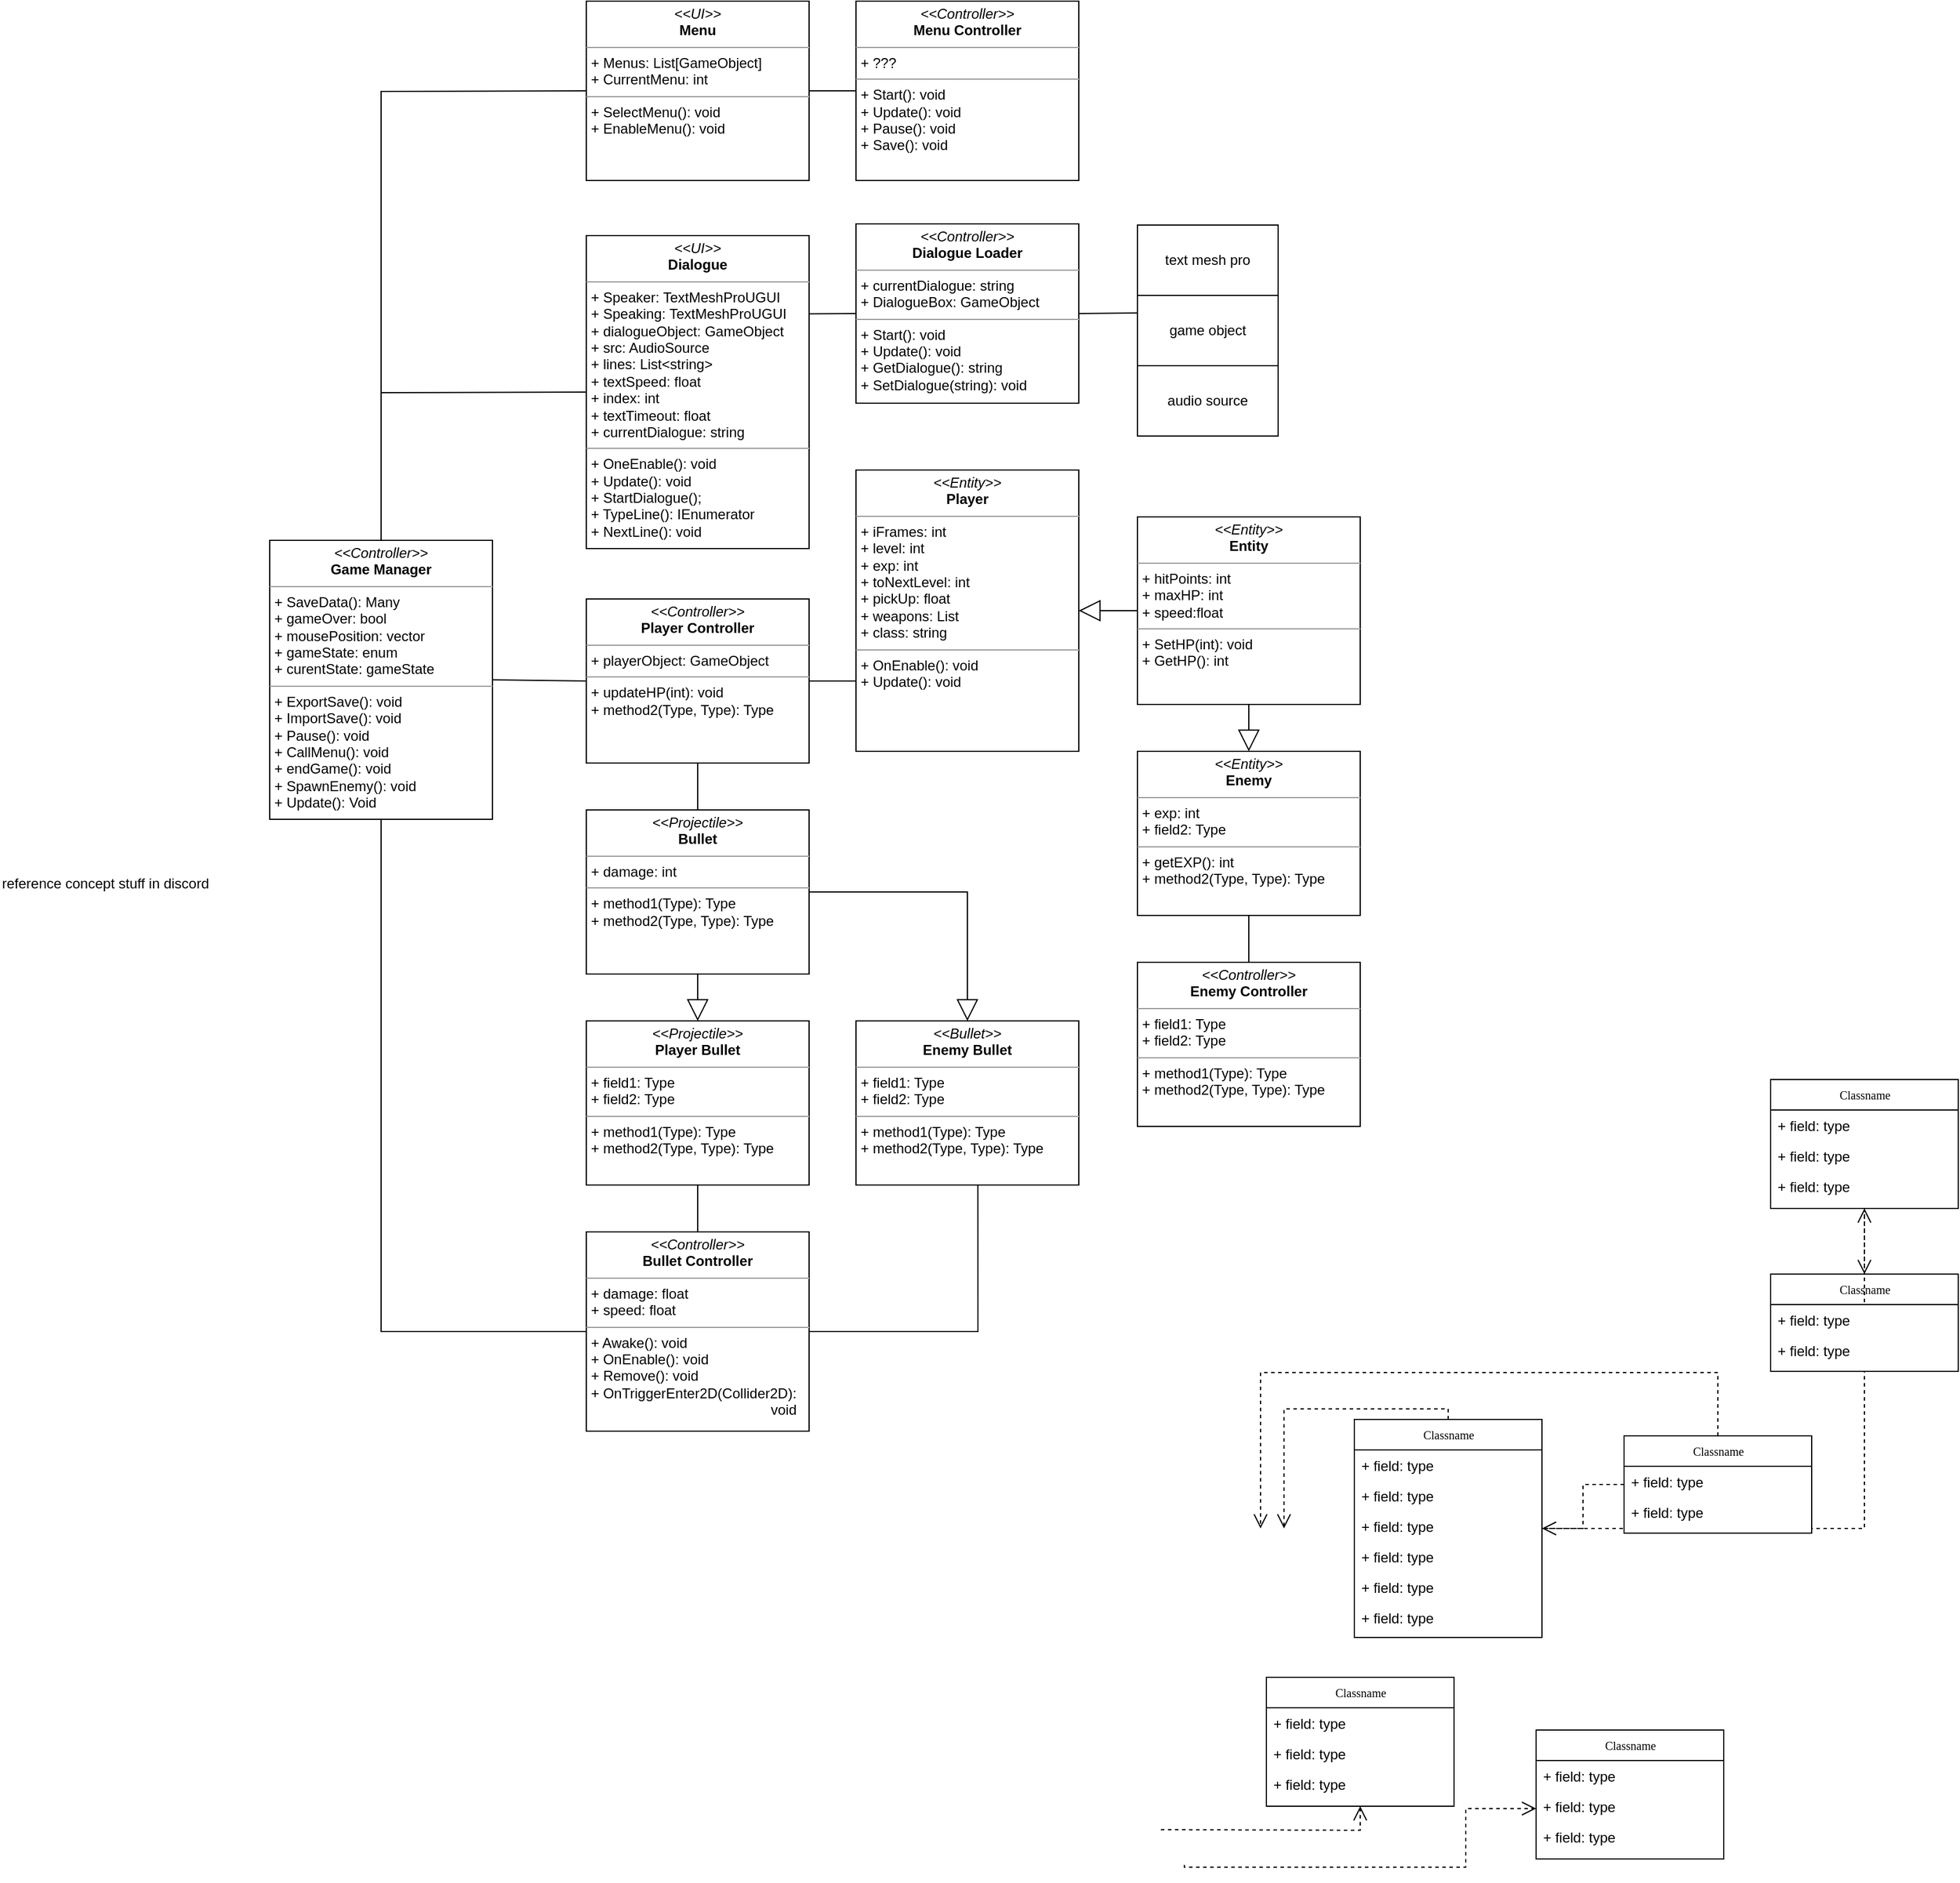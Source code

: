 <mxfile version="20.8.23" type="device"><diagram name="Page-1" id="c4acf3e9-155e-7222-9cf6-157b1a14988f"><mxGraphModel dx="1426" dy="478" grid="1" gridSize="10" guides="0" tooltips="1" connect="1" arrows="1" fold="1" page="1" pageScale="1" pageWidth="850" pageHeight="1100" background="none" math="0" shadow="0"><root><mxCell id="0"/><mxCell id="1" parent="0"/><mxCell id="5d2195bd80daf111-38" style="edgeStyle=orthogonalEdgeStyle;rounded=0;html=1;dashed=1;labelBackgroundColor=none;startFill=0;endArrow=open;endFill=0;endSize=10;fontFamily=Verdana;fontSize=10;" parent="1" source="17acba5748e5396b-2" edge="1"><mxGeometry relative="1" as="geometry"><Array as="points"><mxPoint x="445" y="1441"/></Array><mxPoint x="445" y="1543" as="targetPoint"/></mxGeometry></mxCell><mxCell id="5d2195bd80daf111-40" style="edgeStyle=orthogonalEdgeStyle;rounded=0;html=1;dashed=1;labelBackgroundColor=none;startFill=0;endArrow=open;endFill=0;endSize=10;fontFamily=Verdana;fontSize=10;" parent="1" source="17acba5748e5396b-2" target="5d2195bd80daf111-1" edge="1"><mxGeometry relative="1" as="geometry"><Array as="points"/></mxGeometry></mxCell><mxCell id="17acba5748e5396b-2" value="Classname" style="swimlane;html=1;fontStyle=0;childLayout=stackLayout;horizontal=1;startSize=26;fillColor=none;horizontalStack=0;resizeParent=1;resizeLast=0;collapsible=1;marginBottom=0;swimlaneFillColor=#ffffff;rounded=0;shadow=0;comic=0;labelBackgroundColor=none;strokeWidth=1;fontFamily=Verdana;fontSize=10;align=center;" parent="1" vertex="1"><mxGeometry x="505" y="1450" width="160" height="186" as="geometry"/></mxCell><mxCell id="17acba5748e5396b-3" value="+ field: type" style="text;html=1;strokeColor=none;fillColor=none;align=left;verticalAlign=top;spacingLeft=4;spacingRight=4;whiteSpace=wrap;overflow=hidden;rotatable=0;points=[[0,0.5],[1,0.5]];portConstraint=eastwest;" parent="17acba5748e5396b-2" vertex="1"><mxGeometry y="26" width="160" height="26" as="geometry"/></mxCell><mxCell id="17acba5748e5396b-4" value="+ field: type" style="text;html=1;strokeColor=none;fillColor=none;align=left;verticalAlign=top;spacingLeft=4;spacingRight=4;whiteSpace=wrap;overflow=hidden;rotatable=0;points=[[0,0.5],[1,0.5]];portConstraint=eastwest;" parent="17acba5748e5396b-2" vertex="1"><mxGeometry y="52" width="160" height="26" as="geometry"/></mxCell><mxCell id="17acba5748e5396b-6" value="+ field: type" style="text;html=1;strokeColor=none;fillColor=none;align=left;verticalAlign=top;spacingLeft=4;spacingRight=4;whiteSpace=wrap;overflow=hidden;rotatable=0;points=[[0,0.5],[1,0.5]];portConstraint=eastwest;" parent="17acba5748e5396b-2" vertex="1"><mxGeometry y="78" width="160" height="26" as="geometry"/></mxCell><mxCell id="17acba5748e5396b-9" value="+ field: type" style="text;html=1;strokeColor=none;fillColor=none;align=left;verticalAlign=top;spacingLeft=4;spacingRight=4;whiteSpace=wrap;overflow=hidden;rotatable=0;points=[[0,0.5],[1,0.5]];portConstraint=eastwest;" parent="17acba5748e5396b-2" vertex="1"><mxGeometry y="104" width="160" height="26" as="geometry"/></mxCell><mxCell id="17acba5748e5396b-10" value="+ field: type" style="text;html=1;strokeColor=none;fillColor=none;align=left;verticalAlign=top;spacingLeft=4;spacingRight=4;whiteSpace=wrap;overflow=hidden;rotatable=0;points=[[0,0.5],[1,0.5]];portConstraint=eastwest;" parent="17acba5748e5396b-2" vertex="1"><mxGeometry y="130" width="160" height="26" as="geometry"/></mxCell><mxCell id="17acba5748e5396b-8" value="+ field: type" style="text;html=1;strokeColor=none;fillColor=none;align=left;verticalAlign=top;spacingLeft=4;spacingRight=4;whiteSpace=wrap;overflow=hidden;rotatable=0;points=[[0,0.5],[1,0.5]];portConstraint=eastwest;" parent="17acba5748e5396b-2" vertex="1"><mxGeometry y="156" width="160" height="26" as="geometry"/></mxCell><mxCell id="17acba5748e5396b-20" value="Classname" style="swimlane;html=1;fontStyle=0;childLayout=stackLayout;horizontal=1;startSize=26;fillColor=none;horizontalStack=0;resizeParent=1;resizeLast=0;collapsible=1;marginBottom=0;swimlaneFillColor=#ffffff;rounded=0;shadow=0;comic=0;labelBackgroundColor=none;strokeWidth=1;fontFamily=Verdana;fontSize=10;align=center;" parent="1" vertex="1"><mxGeometry x="430" y="1670" width="160" height="110" as="geometry"/></mxCell><mxCell id="17acba5748e5396b-21" value="+ field: type" style="text;html=1;strokeColor=none;fillColor=none;align=left;verticalAlign=top;spacingLeft=4;spacingRight=4;whiteSpace=wrap;overflow=hidden;rotatable=0;points=[[0,0.5],[1,0.5]];portConstraint=eastwest;" parent="17acba5748e5396b-20" vertex="1"><mxGeometry y="26" width="160" height="26" as="geometry"/></mxCell><mxCell id="17acba5748e5396b-24" value="+ field: type" style="text;html=1;strokeColor=none;fillColor=none;align=left;verticalAlign=top;spacingLeft=4;spacingRight=4;whiteSpace=wrap;overflow=hidden;rotatable=0;points=[[0,0.5],[1,0.5]];portConstraint=eastwest;" parent="17acba5748e5396b-20" vertex="1"><mxGeometry y="52" width="160" height="26" as="geometry"/></mxCell><mxCell id="17acba5748e5396b-26" value="+ field: type" style="text;html=1;strokeColor=none;fillColor=none;align=left;verticalAlign=top;spacingLeft=4;spacingRight=4;whiteSpace=wrap;overflow=hidden;rotatable=0;points=[[0,0.5],[1,0.5]];portConstraint=eastwest;" parent="17acba5748e5396b-20" vertex="1"><mxGeometry y="78" width="160" height="26" as="geometry"/></mxCell><mxCell id="17acba5748e5396b-30" value="Classname" style="swimlane;html=1;fontStyle=0;childLayout=stackLayout;horizontal=1;startSize=26;fillColor=none;horizontalStack=0;resizeParent=1;resizeLast=0;collapsible=1;marginBottom=0;swimlaneFillColor=#ffffff;rounded=0;shadow=0;comic=0;labelBackgroundColor=none;strokeWidth=1;fontFamily=Verdana;fontSize=10;align=center;" parent="1" vertex="1"><mxGeometry x="660" y="1715" width="160" height="110" as="geometry"/></mxCell><mxCell id="17acba5748e5396b-31" value="+ field: type" style="text;html=1;strokeColor=none;fillColor=none;align=left;verticalAlign=top;spacingLeft=4;spacingRight=4;whiteSpace=wrap;overflow=hidden;rotatable=0;points=[[0,0.5],[1,0.5]];portConstraint=eastwest;" parent="17acba5748e5396b-30" vertex="1"><mxGeometry y="26" width="160" height="26" as="geometry"/></mxCell><mxCell id="17acba5748e5396b-32" value="+ field: type" style="text;html=1;strokeColor=none;fillColor=none;align=left;verticalAlign=top;spacingLeft=4;spacingRight=4;whiteSpace=wrap;overflow=hidden;rotatable=0;points=[[0,0.5],[1,0.5]];portConstraint=eastwest;" parent="17acba5748e5396b-30" vertex="1"><mxGeometry y="52" width="160" height="26" as="geometry"/></mxCell><mxCell id="17acba5748e5396b-33" value="+ field: type" style="text;html=1;strokeColor=none;fillColor=none;align=left;verticalAlign=top;spacingLeft=4;spacingRight=4;whiteSpace=wrap;overflow=hidden;rotatable=0;points=[[0,0.5],[1,0.5]];portConstraint=eastwest;" parent="17acba5748e5396b-30" vertex="1"><mxGeometry y="78" width="160" height="26" as="geometry"/></mxCell><mxCell id="17acba5748e5396b-44" value="Classname" style="swimlane;html=1;fontStyle=0;childLayout=stackLayout;horizontal=1;startSize=26;fillColor=none;horizontalStack=0;resizeParent=1;resizeLast=0;collapsible=1;marginBottom=0;swimlaneFillColor=#ffffff;rounded=0;shadow=0;comic=0;labelBackgroundColor=none;strokeWidth=1;fontFamily=Verdana;fontSize=10;align=center;" parent="1" vertex="1"><mxGeometry x="860" y="1326" width="160" height="83" as="geometry"/></mxCell><mxCell id="17acba5748e5396b-45" value="+ field: type" style="text;html=1;strokeColor=none;fillColor=none;align=left;verticalAlign=top;spacingLeft=4;spacingRight=4;whiteSpace=wrap;overflow=hidden;rotatable=0;points=[[0,0.5],[1,0.5]];portConstraint=eastwest;" parent="17acba5748e5396b-44" vertex="1"><mxGeometry y="26" width="160" height="26" as="geometry"/></mxCell><mxCell id="17acba5748e5396b-47" value="+ field: type" style="text;html=1;strokeColor=none;fillColor=none;align=left;verticalAlign=top;spacingLeft=4;spacingRight=4;whiteSpace=wrap;overflow=hidden;rotatable=0;points=[[0,0.5],[1,0.5]];portConstraint=eastwest;" parent="17acba5748e5396b-44" vertex="1"><mxGeometry y="52" width="160" height="26" as="geometry"/></mxCell><mxCell id="5d2195bd80daf111-39" style="edgeStyle=orthogonalEdgeStyle;rounded=0;html=1;dashed=1;labelBackgroundColor=none;startFill=0;endArrow=open;endFill=0;endSize=10;fontFamily=Verdana;fontSize=10;" parent="1" source="5d2195bd80daf111-1" target="17acba5748e5396b-44" edge="1"><mxGeometry relative="1" as="geometry"/></mxCell><mxCell id="5d2195bd80daf111-1" value="Classname" style="swimlane;html=1;fontStyle=0;childLayout=stackLayout;horizontal=1;startSize=26;fillColor=none;horizontalStack=0;resizeParent=1;resizeLast=0;collapsible=1;marginBottom=0;swimlaneFillColor=#ffffff;rounded=0;shadow=0;comic=0;labelBackgroundColor=none;strokeWidth=1;fontFamily=Verdana;fontSize=10;align=center;" parent="1" vertex="1"><mxGeometry x="860" y="1160" width="160" height="110" as="geometry"/></mxCell><mxCell id="5d2195bd80daf111-2" value="+ field: type" style="text;html=1;strokeColor=none;fillColor=none;align=left;verticalAlign=top;spacingLeft=4;spacingRight=4;whiteSpace=wrap;overflow=hidden;rotatable=0;points=[[0,0.5],[1,0.5]];portConstraint=eastwest;" parent="5d2195bd80daf111-1" vertex="1"><mxGeometry y="26" width="160" height="26" as="geometry"/></mxCell><mxCell id="5d2195bd80daf111-3" value="+ field: type" style="text;html=1;strokeColor=none;fillColor=none;align=left;verticalAlign=top;spacingLeft=4;spacingRight=4;whiteSpace=wrap;overflow=hidden;rotatable=0;points=[[0,0.5],[1,0.5]];portConstraint=eastwest;" parent="5d2195bd80daf111-1" vertex="1"><mxGeometry y="52" width="160" height="26" as="geometry"/></mxCell><mxCell id="5d2195bd80daf111-4" value="+ field: type" style="text;html=1;strokeColor=none;fillColor=none;align=left;verticalAlign=top;spacingLeft=4;spacingRight=4;whiteSpace=wrap;overflow=hidden;rotatable=0;points=[[0,0.5],[1,0.5]];portConstraint=eastwest;" parent="5d2195bd80daf111-1" vertex="1"><mxGeometry y="78" width="160" height="26" as="geometry"/></mxCell><mxCell id="5d2195bd80daf111-41" style="edgeStyle=orthogonalEdgeStyle;rounded=0;html=1;dashed=1;labelBackgroundColor=none;startFill=0;endArrow=open;endFill=0;endSize=10;fontFamily=Verdana;fontSize=10;" parent="1" source="5d2195bd80daf111-5" target="17acba5748e5396b-2" edge="1"><mxGeometry relative="1" as="geometry"><Array as="points"/></mxGeometry></mxCell><mxCell id="5d2195bd80daf111-5" value="Classname" style="swimlane;html=1;fontStyle=0;childLayout=stackLayout;horizontal=1;startSize=26;fillColor=none;horizontalStack=0;resizeParent=1;resizeLast=0;collapsible=1;marginBottom=0;swimlaneFillColor=#ffffff;rounded=0;shadow=0;comic=0;labelBackgroundColor=none;strokeWidth=1;fontFamily=Verdana;fontSize=10;align=center;" parent="1" vertex="1"><mxGeometry x="735" y="1464" width="160" height="83" as="geometry"/></mxCell><mxCell id="5d2195bd80daf111-6" value="+ field: type" style="text;html=1;strokeColor=none;fillColor=none;align=left;verticalAlign=top;spacingLeft=4;spacingRight=4;whiteSpace=wrap;overflow=hidden;rotatable=0;points=[[0,0.5],[1,0.5]];portConstraint=eastwest;" parent="5d2195bd80daf111-5" vertex="1"><mxGeometry y="26" width="160" height="26" as="geometry"/></mxCell><mxCell id="5d2195bd80daf111-7" value="+ field: type" style="text;html=1;strokeColor=none;fillColor=none;align=left;verticalAlign=top;spacingLeft=4;spacingRight=4;whiteSpace=wrap;overflow=hidden;rotatable=0;points=[[0,0.5],[1,0.5]];portConstraint=eastwest;" parent="5d2195bd80daf111-5" vertex="1"><mxGeometry y="52" width="160" height="26" as="geometry"/></mxCell><mxCell id="5d2195bd80daf111-15" value="&lt;p style=&quot;margin:0px;margin-top:4px;text-align:center;&quot;&gt;&lt;i&gt;&amp;lt;&amp;lt;Entity&amp;gt;&amp;gt;&lt;/i&gt;&lt;br&gt;&lt;b&gt;Player&lt;/b&gt;&lt;/p&gt;&lt;hr size=&quot;1&quot;&gt;&lt;p style=&quot;margin:0px;margin-left:4px;&quot;&gt;&lt;span style=&quot;background-color: initial;&quot;&gt;+ iFrames: int&lt;/span&gt;&lt;br&gt;&lt;/p&gt;&lt;p style=&quot;margin:0px;margin-left:4px;&quot;&gt;&lt;span style=&quot;background-color: initial;&quot;&gt;+ level: int&lt;/span&gt;&lt;/p&gt;&lt;p style=&quot;margin:0px;margin-left:4px;&quot;&gt;+ exp: int&lt;/p&gt;&lt;p style=&quot;margin:0px;margin-left:4px;&quot;&gt;+ toNextLevel: int&lt;/p&gt;&lt;p style=&quot;margin:0px;margin-left:4px;&quot;&gt;+ pickUp: float&lt;/p&gt;&lt;p style=&quot;margin:0px;margin-left:4px;&quot;&gt;+ weapons: List&lt;/p&gt;&lt;p style=&quot;margin:0px;margin-left:4px;&quot;&gt;+ class: string&lt;/p&gt;&lt;hr size=&quot;1&quot;&gt;&lt;p style=&quot;margin:0px;margin-left:4px;&quot;&gt;+ OnEnable(): void&lt;br&gt;+ Update(): void&lt;/p&gt;" style="verticalAlign=top;align=left;overflow=fill;fontSize=12;fontFamily=Helvetica;html=1;rounded=0;shadow=0;comic=0;labelBackgroundColor=none;strokeWidth=1" parent="1" vertex="1"><mxGeometry x="80" y="640" width="190" height="240" as="geometry"/></mxCell><mxCell id="5d2195bd80daf111-21" style="edgeStyle=orthogonalEdgeStyle;rounded=0;html=1;labelBackgroundColor=none;startFill=0;endArrow=open;endFill=0;endSize=10;fontFamily=Verdana;fontSize=10;dashed=1;" parent="1" target="17acba5748e5396b-20" edge="1"><mxGeometry relative="1" as="geometry"><mxPoint x="340" y="1800" as="sourcePoint"/></mxGeometry></mxCell><mxCell id="5d2195bd80daf111-22" style="edgeStyle=orthogonalEdgeStyle;rounded=0;html=1;dashed=1;labelBackgroundColor=none;startFill=0;endArrow=open;endFill=0;endSize=10;fontFamily=Verdana;fontSize=10;" parent="1" target="17acba5748e5396b-30" edge="1"><mxGeometry relative="1" as="geometry"><Array as="points"><mxPoint x="600" y="1832"/><mxPoint x="600" y="1782"/></Array><mxPoint x="360" y="1830" as="sourcePoint"/></mxGeometry></mxCell><mxCell id="5d2195bd80daf111-19" value="&lt;p style=&quot;margin:0px;margin-top:4px;text-align:center;&quot;&gt;&lt;i&gt;&amp;lt;&amp;lt;Entity&amp;gt;&amp;gt;&lt;/i&gt;&lt;br&gt;&lt;b&gt;Entity&lt;/b&gt;&lt;/p&gt;&lt;hr size=&quot;1&quot;&gt;&lt;p style=&quot;margin:0px;margin-left:4px;&quot;&gt;+ hitPoints: int&lt;br&gt;&lt;/p&gt;&lt;p style=&quot;margin:0px;margin-left:4px;&quot;&gt;+ maxHP: int&lt;/p&gt;&lt;p style=&quot;margin:0px;margin-left:4px;&quot;&gt;+ speed:float&lt;br&gt;&lt;/p&gt;&lt;hr size=&quot;1&quot;&gt;&lt;p style=&quot;margin:0px;margin-left:4px;&quot;&gt;+ SetHP(int): void&lt;br&gt;+ GetHP(): int&lt;/p&gt;" style="verticalAlign=top;align=left;overflow=fill;fontSize=12;fontFamily=Helvetica;html=1;rounded=0;shadow=0;comic=0;labelBackgroundColor=none;strokeWidth=1;" parent="1" vertex="1"><mxGeometry x="320" y="680" width="190" height="160" as="geometry"/></mxCell><mxCell id="5d2195bd80daf111-20" value="&lt;p style=&quot;margin:0px;margin-top:4px;text-align:center;&quot;&gt;&lt;i&gt;&amp;lt;&amp;lt;Entity&amp;gt;&amp;gt;&lt;/i&gt;&lt;br&gt;&lt;b&gt;Enemy&lt;/b&gt;&lt;/p&gt;&lt;hr size=&quot;1&quot;&gt;&lt;p style=&quot;margin:0px;margin-left:4px;&quot;&gt;+ exp: int&lt;br&gt;+ field2: Type&lt;/p&gt;&lt;hr size=&quot;1&quot;&gt;&lt;p style=&quot;margin:0px;margin-left:4px;&quot;&gt;+ getEXP(): int&lt;br&gt;+ method2(Type, Type): Type&lt;/p&gt;" style="verticalAlign=top;align=left;overflow=fill;fontSize=12;fontFamily=Helvetica;html=1;rounded=0;shadow=0;comic=0;labelBackgroundColor=none;strokeWidth=1" parent="1" vertex="1"><mxGeometry x="320" y="880" width="190" height="140" as="geometry"/></mxCell><mxCell id="5d2195bd80daf111-37" style="edgeStyle=orthogonalEdgeStyle;rounded=0;html=1;dashed=1;labelBackgroundColor=none;startFill=0;endArrow=open;endFill=0;endSize=10;fontFamily=Verdana;fontSize=10;" parent="1" source="5d2195bd80daf111-5" edge="1"><mxGeometry relative="1" as="geometry"><Array as="points"><mxPoint x="815" y="1410"/><mxPoint x="425" y="1410"/></Array><mxPoint x="425" y="1543" as="targetPoint"/></mxGeometry></mxCell><mxCell id="zS1Tf4GUpg0hM-OGdmyX-1" value="" style="endArrow=block;endSize=16;endFill=0;html=1;rounded=0;exitX=0;exitY=0.5;exitDx=0;exitDy=0;entryX=1;entryY=0.5;entryDx=0;entryDy=0;" parent="1" source="5d2195bd80daf111-19" target="5d2195bd80daf111-15" edge="1"><mxGeometry width="160" relative="1" as="geometry"><mxPoint x="370" y="227" as="sourcePoint"/><mxPoint x="530" y="227" as="targetPoint"/></mxGeometry></mxCell><mxCell id="zS1Tf4GUpg0hM-OGdmyX-2" value="&lt;p style=&quot;margin:0px;margin-top:4px;text-align:center;&quot;&gt;&lt;i&gt;&amp;lt;&amp;lt;Controller&amp;gt;&amp;gt;&lt;/i&gt;&lt;br&gt;&lt;b&gt;Enemy Controller&lt;/b&gt;&lt;/p&gt;&lt;hr size=&quot;1&quot;&gt;&lt;p style=&quot;margin:0px;margin-left:4px;&quot;&gt;+ field1: Type&lt;br&gt;+ field2: Type&lt;/p&gt;&lt;hr size=&quot;1&quot;&gt;&lt;p style=&quot;margin:0px;margin-left:4px;&quot;&gt;+ method1(Type): Type&lt;br&gt;+ method2(Type, Type): Type&lt;/p&gt;" style="verticalAlign=top;align=left;overflow=fill;fontSize=12;fontFamily=Helvetica;html=1;rounded=0;shadow=0;comic=0;labelBackgroundColor=none;strokeWidth=1" parent="1" vertex="1"><mxGeometry x="320" y="1060" width="190" height="140" as="geometry"/></mxCell><mxCell id="zS1Tf4GUpg0hM-OGdmyX-3" value="" style="endArrow=block;endSize=16;endFill=0;html=1;rounded=0;exitX=0.5;exitY=1;exitDx=0;exitDy=0;" parent="1" source="5d2195bd80daf111-19" target="5d2195bd80daf111-20" edge="1"><mxGeometry width="160" relative="1" as="geometry"><mxPoint x="50" y="340" as="sourcePoint"/><mxPoint x="260" y="450" as="targetPoint"/><Array as="points"/></mxGeometry></mxCell><mxCell id="zS1Tf4GUpg0hM-OGdmyX-4" value="&lt;p style=&quot;margin:0px;margin-top:4px;text-align:center;&quot;&gt;&lt;i&gt;&amp;lt;&amp;lt;Controller&amp;gt;&amp;gt;&lt;/i&gt;&lt;br&gt;&lt;b&gt;Player Controller&lt;/b&gt;&lt;/p&gt;&lt;hr size=&quot;1&quot;&gt;&lt;p style=&quot;margin:0px;margin-left:4px;&quot;&gt;+ playerObject: GameObject&lt;br&gt;&lt;/p&gt;&lt;hr size=&quot;1&quot;&gt;&lt;p style=&quot;margin:0px;margin-left:4px;&quot;&gt;+ updateHP(int): void&lt;br&gt;+ method2(Type, Type): Type&lt;/p&gt;" style="verticalAlign=top;align=left;overflow=fill;fontSize=12;fontFamily=Helvetica;html=1;rounded=0;shadow=0;comic=0;labelBackgroundColor=none;strokeWidth=1" parent="1" vertex="1"><mxGeometry x="-150" y="750" width="190" height="140" as="geometry"/></mxCell><mxCell id="zS1Tf4GUpg0hM-OGdmyX-5" value="" style="endArrow=none;html=1;rounded=0;entryX=0;entryY=0.75;entryDx=0;entryDy=0;exitX=1;exitY=0.5;exitDx=0;exitDy=0;" parent="1" source="zS1Tf4GUpg0hM-OGdmyX-4" target="5d2195bd80daf111-15" edge="1"><mxGeometry width="50" height="50" relative="1" as="geometry"><mxPoint x="550" y="430" as="sourcePoint"/><mxPoint x="430" y="520" as="targetPoint"/></mxGeometry></mxCell><mxCell id="zS1Tf4GUpg0hM-OGdmyX-7" value="" style="endArrow=none;html=1;rounded=0;entryX=0.5;entryY=1;entryDx=0;entryDy=0;exitX=0.5;exitY=0;exitDx=0;exitDy=0;" parent="1" source="zS1Tf4GUpg0hM-OGdmyX-2" target="5d2195bd80daf111-20" edge="1"><mxGeometry width="50" height="50" relative="1" as="geometry"><mxPoint x="380" y="670" as="sourcePoint"/><mxPoint x="430" y="620" as="targetPoint"/></mxGeometry></mxCell><mxCell id="zS1Tf4GUpg0hM-OGdmyX-8" value="&lt;p style=&quot;margin:0px;margin-top:4px;text-align:center;&quot;&gt;&lt;i&gt;&amp;lt;&amp;lt;Projectile&amp;gt;&amp;gt;&lt;/i&gt;&lt;br&gt;&lt;b&gt;Bullet&lt;/b&gt;&lt;/p&gt;&lt;hr size=&quot;1&quot;&gt;&lt;p style=&quot;margin:0px;margin-left:4px;&quot;&gt;+ damage: int&lt;br&gt;&lt;/p&gt;&lt;hr size=&quot;1&quot;&gt;&lt;p style=&quot;margin:0px;margin-left:4px;&quot;&gt;+ method1(Type): Type&lt;br&gt;+ method2(Type, Type): Type&lt;/p&gt;" style="verticalAlign=top;align=left;overflow=fill;fontSize=12;fontFamily=Helvetica;html=1;rounded=0;shadow=0;comic=0;labelBackgroundColor=none;strokeWidth=1" parent="1" vertex="1"><mxGeometry x="-150" y="930" width="190" height="140" as="geometry"/></mxCell><mxCell id="zS1Tf4GUpg0hM-OGdmyX-9" value="&lt;p style=&quot;margin:0px;margin-top:4px;text-align:center;&quot;&gt;&lt;i&gt;&amp;lt;&amp;lt;Projectile&amp;gt;&amp;gt;&lt;/i&gt;&lt;br&gt;&lt;b&gt;Player Bullet&lt;/b&gt;&lt;/p&gt;&lt;hr size=&quot;1&quot;&gt;&lt;p style=&quot;margin:0px;margin-left:4px;&quot;&gt;+ field1: Type&lt;br&gt;+ field2: Type&lt;/p&gt;&lt;hr size=&quot;1&quot;&gt;&lt;p style=&quot;margin:0px;margin-left:4px;&quot;&gt;+ method1(Type): Type&lt;br&gt;+ method2(Type, Type): Type&lt;/p&gt;" style="verticalAlign=top;align=left;overflow=fill;fontSize=12;fontFamily=Helvetica;html=1;rounded=0;shadow=0;comic=0;labelBackgroundColor=none;strokeWidth=1" parent="1" vertex="1"><mxGeometry x="-150" y="1110" width="190" height="140" as="geometry"/></mxCell><mxCell id="zS1Tf4GUpg0hM-OGdmyX-10" value="" style="endArrow=block;endSize=16;endFill=0;html=1;rounded=0;exitX=0.5;exitY=1;exitDx=0;exitDy=0;entryX=0.5;entryY=0;entryDx=0;entryDy=0;" parent="1" source="zS1Tf4GUpg0hM-OGdmyX-8" target="zS1Tf4GUpg0hM-OGdmyX-9" edge="1"><mxGeometry width="160" relative="1" as="geometry"><mxPoint x="750" y="480" as="sourcePoint"/><mxPoint x="820" y="480" as="targetPoint"/></mxGeometry></mxCell><mxCell id="zS1Tf4GUpg0hM-OGdmyX-12" value="&lt;p style=&quot;margin:0px;margin-top:4px;text-align:center;&quot;&gt;&lt;i&gt;&amp;lt;&amp;lt;Bullet&amp;gt;&amp;gt;&lt;/i&gt;&lt;br&gt;&lt;b&gt;Enemy Bullet&lt;/b&gt;&lt;/p&gt;&lt;hr size=&quot;1&quot;&gt;&lt;p style=&quot;margin:0px;margin-left:4px;&quot;&gt;+ field1: Type&lt;br&gt;+ field2: Type&lt;/p&gt;&lt;hr size=&quot;1&quot;&gt;&lt;p style=&quot;margin:0px;margin-left:4px;&quot;&gt;+ method1(Type): Type&lt;br&gt;+ method2(Type, Type): Type&lt;/p&gt;" style="verticalAlign=top;align=left;overflow=fill;fontSize=12;fontFamily=Helvetica;html=1;rounded=0;shadow=0;comic=0;labelBackgroundColor=none;strokeWidth=1" parent="1" vertex="1"><mxGeometry x="80" y="1110" width="190" height="140" as="geometry"/></mxCell><mxCell id="zS1Tf4GUpg0hM-OGdmyX-13" value="" style="endArrow=block;endSize=16;endFill=0;html=1;rounded=0;exitX=1;exitY=0.5;exitDx=0;exitDy=0;entryX=0.5;entryY=0;entryDx=0;entryDy=0;" parent="1" source="zS1Tf4GUpg0hM-OGdmyX-8" target="zS1Tf4GUpg0hM-OGdmyX-12" edge="1"><mxGeometry width="160" relative="1" as="geometry"><mxPoint x="780" y="350" as="sourcePoint"/><mxPoint x="170" y="1070" as="targetPoint"/><Array as="points"><mxPoint x="175" y="1000"/></Array></mxGeometry></mxCell><mxCell id="zS1Tf4GUpg0hM-OGdmyX-14" value="&lt;p style=&quot;margin:0px;margin-top:4px;text-align:center;&quot;&gt;&lt;i&gt;&amp;lt;&amp;lt;Controller&amp;gt;&amp;gt;&lt;/i&gt;&lt;br&gt;&lt;b&gt;Bullet Controller&lt;/b&gt;&lt;/p&gt;&lt;hr size=&quot;1&quot;&gt;&lt;p style=&quot;margin:0px;margin-left:4px;&quot;&gt;+ damage: float&lt;/p&gt;&lt;p style=&quot;margin:0px;margin-left:4px;&quot;&gt;+ speed: float&lt;/p&gt;&lt;hr size=&quot;1&quot;&gt;&lt;p style=&quot;margin:0px;margin-left:4px;&quot;&gt;+ Awake(): void&lt;/p&gt;&lt;p style=&quot;margin:0px;margin-left:4px;&quot;&gt;+ OnEnable(): void&lt;/p&gt;&lt;p style=&quot;margin:0px;margin-left:4px;&quot;&gt;+ Remove(): void&lt;/p&gt;&lt;p style=&quot;margin:0px;margin-left:4px;&quot;&gt;+ OnTriggerEnter2D(Collider2D):&lt;/p&gt;&lt;p style=&quot;margin:0px;margin-left:4px;&quot;&gt;&amp;nbsp; &amp;nbsp; &amp;nbsp; &amp;nbsp; &amp;nbsp; &amp;nbsp; &amp;nbsp; &amp;nbsp; &amp;nbsp; &amp;nbsp; &amp;nbsp; &amp;nbsp; &amp;nbsp; &amp;nbsp; &amp;nbsp; &amp;nbsp; &amp;nbsp; &amp;nbsp; &amp;nbsp; &amp;nbsp; &amp;nbsp; &amp;nbsp; &amp;nbsp; void&lt;/p&gt;" style="verticalAlign=top;align=left;overflow=fill;fontSize=12;fontFamily=Helvetica;html=1;rounded=0;shadow=0;comic=0;labelBackgroundColor=none;strokeWidth=1" parent="1" vertex="1"><mxGeometry x="-150" y="1290" width="190" height="170" as="geometry"/></mxCell><mxCell id="zS1Tf4GUpg0hM-OGdmyX-17" value="" style="endArrow=none;html=1;rounded=0;entryX=0.5;entryY=1;entryDx=0;entryDy=0;exitX=0.5;exitY=0;exitDx=0;exitDy=0;" parent="1" source="zS1Tf4GUpg0hM-OGdmyX-14" target="zS1Tf4GUpg0hM-OGdmyX-9" edge="1"><mxGeometry width="50" height="50" relative="1" as="geometry"><mxPoint x="425" y="460" as="sourcePoint"/><mxPoint x="425" y="420" as="targetPoint"/></mxGeometry></mxCell><mxCell id="zS1Tf4GUpg0hM-OGdmyX-20" value="" style="endArrow=none;html=1;rounded=0;entryX=0.5;entryY=0;entryDx=0;entryDy=0;exitX=0.5;exitY=1;exitDx=0;exitDy=0;" parent="1" source="zS1Tf4GUpg0hM-OGdmyX-4" target="zS1Tf4GUpg0hM-OGdmyX-8" edge="1"><mxGeometry width="50" height="50" relative="1" as="geometry"><mxPoint x="445" y="480" as="sourcePoint"/><mxPoint x="445" y="440" as="targetPoint"/></mxGeometry></mxCell><mxCell id="zS1Tf4GUpg0hM-OGdmyX-22" value="&lt;p style=&quot;margin:0px;margin-top:4px;text-align:center;&quot;&gt;&lt;i&gt;&amp;lt;&amp;lt;Controller&amp;gt;&amp;gt;&lt;/i&gt;&lt;br&gt;&lt;b&gt;Dialogue Loader&lt;/b&gt;&lt;/p&gt;&lt;hr size=&quot;1&quot;&gt;&lt;p style=&quot;margin:0px;margin-left:4px;&quot;&gt;+ currentDialogue: string&lt;br&gt;+ DialogueBox: GameObject&lt;/p&gt;&lt;hr size=&quot;1&quot;&gt;&lt;p style=&quot;margin:0px;margin-left:4px;&quot;&gt;+ Start(): void&lt;br&gt;+ Update(): void&lt;/p&gt;&lt;p style=&quot;margin:0px;margin-left:4px;&quot;&gt;+ GetDialogue(): string&lt;/p&gt;&lt;p style=&quot;margin:0px;margin-left:4px;&quot;&gt;+ SetDialogue(string): void&lt;/p&gt;" style="verticalAlign=top;align=left;overflow=fill;fontSize=12;fontFamily=Helvetica;html=1;rounded=0;shadow=0;comic=0;labelBackgroundColor=none;strokeWidth=1" parent="1" vertex="1"><mxGeometry x="80" y="430" width="190" height="153" as="geometry"/></mxCell><mxCell id="zS1Tf4GUpg0hM-OGdmyX-23" value="&lt;p style=&quot;margin:0px;margin-top:4px;text-align:center;&quot;&gt;&lt;i&gt;&amp;lt;&amp;lt;UI&amp;gt;&amp;gt;&lt;/i&gt;&lt;br&gt;&lt;b&gt;Dialogue&lt;/b&gt;&lt;/p&gt;&lt;hr size=&quot;1&quot;&gt;&lt;p style=&quot;margin:0px;margin-left:4px;&quot;&gt;+ Speaker: TextMeshProUGUI&lt;br&gt;+ Speaking: TextMeshProUGUI&lt;/p&gt;&lt;p style=&quot;margin:0px;margin-left:4px;&quot;&gt;+ dialogueObject: GameObject&lt;/p&gt;&lt;p style=&quot;margin:0px;margin-left:4px;&quot;&gt;+ src: AudioSource&lt;/p&gt;&lt;p style=&quot;margin:0px;margin-left:4px;&quot;&gt;+ lines: List&amp;lt;string&amp;gt;&lt;/p&gt;&lt;p style=&quot;margin:0px;margin-left:4px;&quot;&gt;+ textSpeed: float&lt;/p&gt;&lt;p style=&quot;margin:0px;margin-left:4px;&quot;&gt;+ index: int&lt;/p&gt;&lt;p style=&quot;margin:0px;margin-left:4px;&quot;&gt;+ textTimeout: float&lt;/p&gt;&lt;p style=&quot;margin:0px;margin-left:4px;&quot;&gt;+ currentDialogue: string&lt;/p&gt;&lt;hr size=&quot;1&quot;&gt;&lt;p style=&quot;margin:0px;margin-left:4px;&quot;&gt;+ OneEnable(): void&lt;br&gt;+ Update(): void&lt;/p&gt;&lt;p style=&quot;margin:0px;margin-left:4px;&quot;&gt;+ StartDialogue();&lt;/p&gt;&lt;p style=&quot;margin:0px;margin-left:4px;&quot;&gt;+ TypeLine(): IEnumerator&lt;/p&gt;&lt;p style=&quot;margin:0px;margin-left:4px;&quot;&gt;+ NextLine(): void&lt;/p&gt;" style="verticalAlign=top;align=left;overflow=fill;fontSize=12;fontFamily=Helvetica;html=1;rounded=0;shadow=0;comic=0;labelBackgroundColor=none;strokeWidth=1" parent="1" vertex="1"><mxGeometry x="-150" y="440" width="190" height="267" as="geometry"/></mxCell><mxCell id="zS1Tf4GUpg0hM-OGdmyX-24" value="text mesh pro" style="rounded=0;whiteSpace=wrap;html=1;" parent="1" vertex="1"><mxGeometry x="320" y="431" width="120" height="60" as="geometry"/></mxCell><mxCell id="zS1Tf4GUpg0hM-OGdmyX-26" value="reference concept stuff in discord" style="text;html=1;strokeColor=none;fillColor=none;align=center;verticalAlign=middle;whiteSpace=wrap;rounded=0;" parent="1" vertex="1"><mxGeometry x="-650" y="980" width="180" height="26" as="geometry"/></mxCell><mxCell id="CaYmLfm2-SxXNoz9ibgu-2" value="" style="endArrow=none;html=1;rounded=0;entryX=0;entryY=0.5;entryDx=0;entryDy=0;exitX=1;exitY=0.25;exitDx=0;exitDy=0;" parent="1" source="zS1Tf4GUpg0hM-OGdmyX-23" target="zS1Tf4GUpg0hM-OGdmyX-22" edge="1"><mxGeometry width="50" height="50" relative="1" as="geometry"><mxPoint x="510" y="151" as="sourcePoint"/><mxPoint x="620" y="170" as="targetPoint"/></mxGeometry></mxCell><mxCell id="CaYmLfm2-SxXNoz9ibgu-3" value="game object" style="rounded=0;whiteSpace=wrap;html=1;" parent="1" vertex="1"><mxGeometry x="320" y="491" width="120" height="60" as="geometry"/></mxCell><mxCell id="CaYmLfm2-SxXNoz9ibgu-4" value="audio source" style="rounded=0;whiteSpace=wrap;html=1;" parent="1" vertex="1"><mxGeometry x="320" y="551" width="120" height="60" as="geometry"/></mxCell><mxCell id="CaYmLfm2-SxXNoz9ibgu-6" value="" style="endArrow=none;html=1;rounded=0;entryX=0;entryY=0.25;entryDx=0;entryDy=0;exitX=1;exitY=0.5;exitDx=0;exitDy=0;" parent="1" source="zS1Tf4GUpg0hM-OGdmyX-22" target="CaYmLfm2-SxXNoz9ibgu-3" edge="1"><mxGeometry width="50" height="50" relative="1" as="geometry"><mxPoint x="540" y="10" as="sourcePoint"/><mxPoint x="560" y="60" as="targetPoint"/></mxGeometry></mxCell><mxCell id="CaYmLfm2-SxXNoz9ibgu-8" value="&lt;p style=&quot;margin:0px;margin-top:4px;text-align:center;&quot;&gt;&lt;i&gt;&amp;lt;&amp;lt;UI&amp;gt;&amp;gt;&lt;/i&gt;&lt;br&gt;&lt;b&gt;Menu&lt;/b&gt;&lt;/p&gt;&lt;hr size=&quot;1&quot;&gt;&lt;p style=&quot;margin:0px;margin-left:4px;&quot;&gt;+ Menus: List[GameObject]&lt;/p&gt;&lt;p style=&quot;margin:0px;margin-left:4px;&quot;&gt;+ CurrentMenu: int&lt;/p&gt;&lt;hr size=&quot;1&quot;&gt;&lt;p style=&quot;margin:0px;margin-left:4px;&quot;&gt;+ SelectMenu(): void&lt;/p&gt;&lt;p style=&quot;margin:0px;margin-left:4px;&quot;&gt;+ EnableMenu(): void&lt;/p&gt;" style="verticalAlign=top;align=left;overflow=fill;fontSize=12;fontFamily=Helvetica;html=1;rounded=0;shadow=0;comic=0;labelBackgroundColor=none;strokeWidth=1" parent="1" vertex="1"><mxGeometry x="-150" y="240" width="190" height="153" as="geometry"/></mxCell><mxCell id="CaYmLfm2-SxXNoz9ibgu-10" value="" style="endArrow=none;html=1;rounded=0;exitX=0.5;exitY=0;exitDx=0;exitDy=0;entryX=0;entryY=0.5;entryDx=0;entryDy=0;" parent="1" source="CaYmLfm2-SxXNoz9ibgu-13" target="zS1Tf4GUpg0hM-OGdmyX-23" edge="1"><mxGeometry width="50" height="50" relative="1" as="geometry"><mxPoint x="-120" y="240" as="sourcePoint"/><mxPoint x="-200" y="580" as="targetPoint"/><Array as="points"><mxPoint x="-325" y="574"/></Array></mxGeometry></mxCell><mxCell id="CaYmLfm2-SxXNoz9ibgu-13" value="&lt;p style=&quot;margin:0px;margin-top:4px;text-align:center;&quot;&gt;&lt;i&gt;&amp;lt;&amp;lt;Controller&amp;gt;&amp;gt;&lt;/i&gt;&lt;br&gt;&lt;b&gt;Game Manager&lt;/b&gt;&lt;/p&gt;&lt;hr size=&quot;1&quot;&gt;&lt;p style=&quot;margin:0px;margin-left:4px;&quot;&gt;+ SaveData(): Many&lt;/p&gt;&lt;p style=&quot;margin:0px;margin-left:4px;&quot;&gt;+ gameOver: bool&lt;br style=&quot;border-color: var(--border-color);&quot;&gt;+ mousePosition: vector&lt;br&gt;&lt;/p&gt;&lt;p style=&quot;margin:0px;margin-left:4px;&quot;&gt;+ gameState: enum&lt;/p&gt;&lt;p style=&quot;margin:0px;margin-left:4px;&quot;&gt;+ curentState: gameState&lt;/p&gt;&lt;hr size=&quot;1&quot;&gt;&lt;p style=&quot;margin:0px;margin-left:4px;&quot;&gt;+ ExportSave(): void&lt;br&gt;+ ImportSave(): void&lt;/p&gt;&lt;p style=&quot;margin:0px;margin-left:4px;&quot;&gt;+ Pause(): void&lt;/p&gt;&lt;p style=&quot;margin:0px;margin-left:4px;&quot;&gt;+ CallMenu(): void&lt;/p&gt;&lt;p style=&quot;border-color: var(--border-color); margin: 0px 0px 0px 4px;&quot;&gt;+ endGame(): void&lt;/p&gt;&lt;p style=&quot;border-color: var(--border-color); margin: 0px 0px 0px 4px;&quot;&gt;+ SpawnEnemy(): void&lt;/p&gt;&lt;p style=&quot;border-color: var(--border-color); margin: 0px 0px 0px 4px;&quot;&gt;+ Update(): Void&lt;/p&gt;" style="verticalAlign=top;align=left;overflow=fill;fontSize=12;fontFamily=Helvetica;html=1;rounded=0;shadow=0;comic=0;labelBackgroundColor=none;strokeWidth=1" parent="1" vertex="1"><mxGeometry x="-420" y="700" width="190" height="238" as="geometry"/></mxCell><mxCell id="_GX6VA0DVWY-BmfxaErH-2" value="" style="endArrow=none;html=1;rounded=0;exitX=1;exitY=0.5;exitDx=0;exitDy=0;entryX=0;entryY=0.5;entryDx=0;entryDy=0;" parent="1" source="CaYmLfm2-SxXNoz9ibgu-13" target="zS1Tf4GUpg0hM-OGdmyX-4" edge="1"><mxGeometry width="50" height="50" relative="1" as="geometry"><mxPoint x="-170" y="700" as="sourcePoint"/><mxPoint x="-120" y="650" as="targetPoint"/></mxGeometry></mxCell><mxCell id="_GX6VA0DVWY-BmfxaErH-3" value="" style="endArrow=none;html=1;rounded=0;entryX=0.5;entryY=1;entryDx=0;entryDy=0;exitX=0;exitY=0.5;exitDx=0;exitDy=0;" parent="1" source="zS1Tf4GUpg0hM-OGdmyX-14" target="CaYmLfm2-SxXNoz9ibgu-13" edge="1"><mxGeometry width="50" height="50" relative="1" as="geometry"><mxPoint x="-270" y="1150" as="sourcePoint"/><mxPoint x="-220" y="1100" as="targetPoint"/><Array as="points"><mxPoint x="-325" y="1375"/></Array></mxGeometry></mxCell><mxCell id="_GX6VA0DVWY-BmfxaErH-4" value="" style="endArrow=none;html=1;rounded=0;exitX=1;exitY=0.5;exitDx=0;exitDy=0;entryX=0.547;entryY=1;entryDx=0;entryDy=0;entryPerimeter=0;" parent="1" source="zS1Tf4GUpg0hM-OGdmyX-14" target="zS1Tf4GUpg0hM-OGdmyX-12" edge="1"><mxGeometry width="50" height="50" relative="1" as="geometry"><mxPoint x="10" y="1280" as="sourcePoint"/><mxPoint x="60" y="1230" as="targetPoint"/><Array as="points"><mxPoint x="184" y="1375"/></Array></mxGeometry></mxCell><mxCell id="IJ3Gyk_-YvoBXxEOJyHJ-1" value="" style="endArrow=none;html=1;rounded=0;exitX=0.5;exitY=0;exitDx=0;exitDy=0;entryX=0;entryY=0.5;entryDx=0;entryDy=0;" edge="1" parent="1" source="CaYmLfm2-SxXNoz9ibgu-13" target="CaYmLfm2-SxXNoz9ibgu-8"><mxGeometry width="50" height="50" relative="1" as="geometry"><mxPoint x="-170" y="570" as="sourcePoint"/><mxPoint x="-120" y="520" as="targetPoint"/><Array as="points"><mxPoint x="-325" y="317"/></Array></mxGeometry></mxCell><mxCell id="IJ3Gyk_-YvoBXxEOJyHJ-2" value="&lt;p style=&quot;margin:0px;margin-top:4px;text-align:center;&quot;&gt;&lt;i&gt;&amp;lt;&amp;lt;Controller&amp;gt;&amp;gt;&lt;/i&gt;&lt;br&gt;&lt;b&gt;Menu Controller&lt;/b&gt;&lt;/p&gt;&lt;hr size=&quot;1&quot;&gt;&lt;p style=&quot;margin:0px;margin-left:4px;&quot;&gt;+ ???&lt;/p&gt;&lt;hr size=&quot;1&quot;&gt;&lt;p style=&quot;margin:0px;margin-left:4px;&quot;&gt;+ Start(): void&lt;br&gt;+ Update(): void&lt;/p&gt;&lt;p style=&quot;margin:0px;margin-left:4px;&quot;&gt;+ Pause(): void&lt;/p&gt;&lt;p style=&quot;margin:0px;margin-left:4px;&quot;&gt;+ Save(): void&lt;/p&gt;" style="verticalAlign=top;align=left;overflow=fill;fontSize=12;fontFamily=Helvetica;html=1;rounded=0;shadow=0;comic=0;labelBackgroundColor=none;strokeWidth=1" vertex="1" parent="1"><mxGeometry x="80" y="240" width="190" height="153" as="geometry"/></mxCell><mxCell id="IJ3Gyk_-YvoBXxEOJyHJ-3" value="" style="endArrow=none;html=1;rounded=0;exitX=1;exitY=0.5;exitDx=0;exitDy=0;entryX=0;entryY=0.5;entryDx=0;entryDy=0;" edge="1" parent="1" source="CaYmLfm2-SxXNoz9ibgu-8" target="IJ3Gyk_-YvoBXxEOJyHJ-2"><mxGeometry width="50" height="50" relative="1" as="geometry"><mxPoint x="90" y="370" as="sourcePoint"/><mxPoint x="140" y="320" as="targetPoint"/></mxGeometry></mxCell></root></mxGraphModel></diagram></mxfile>